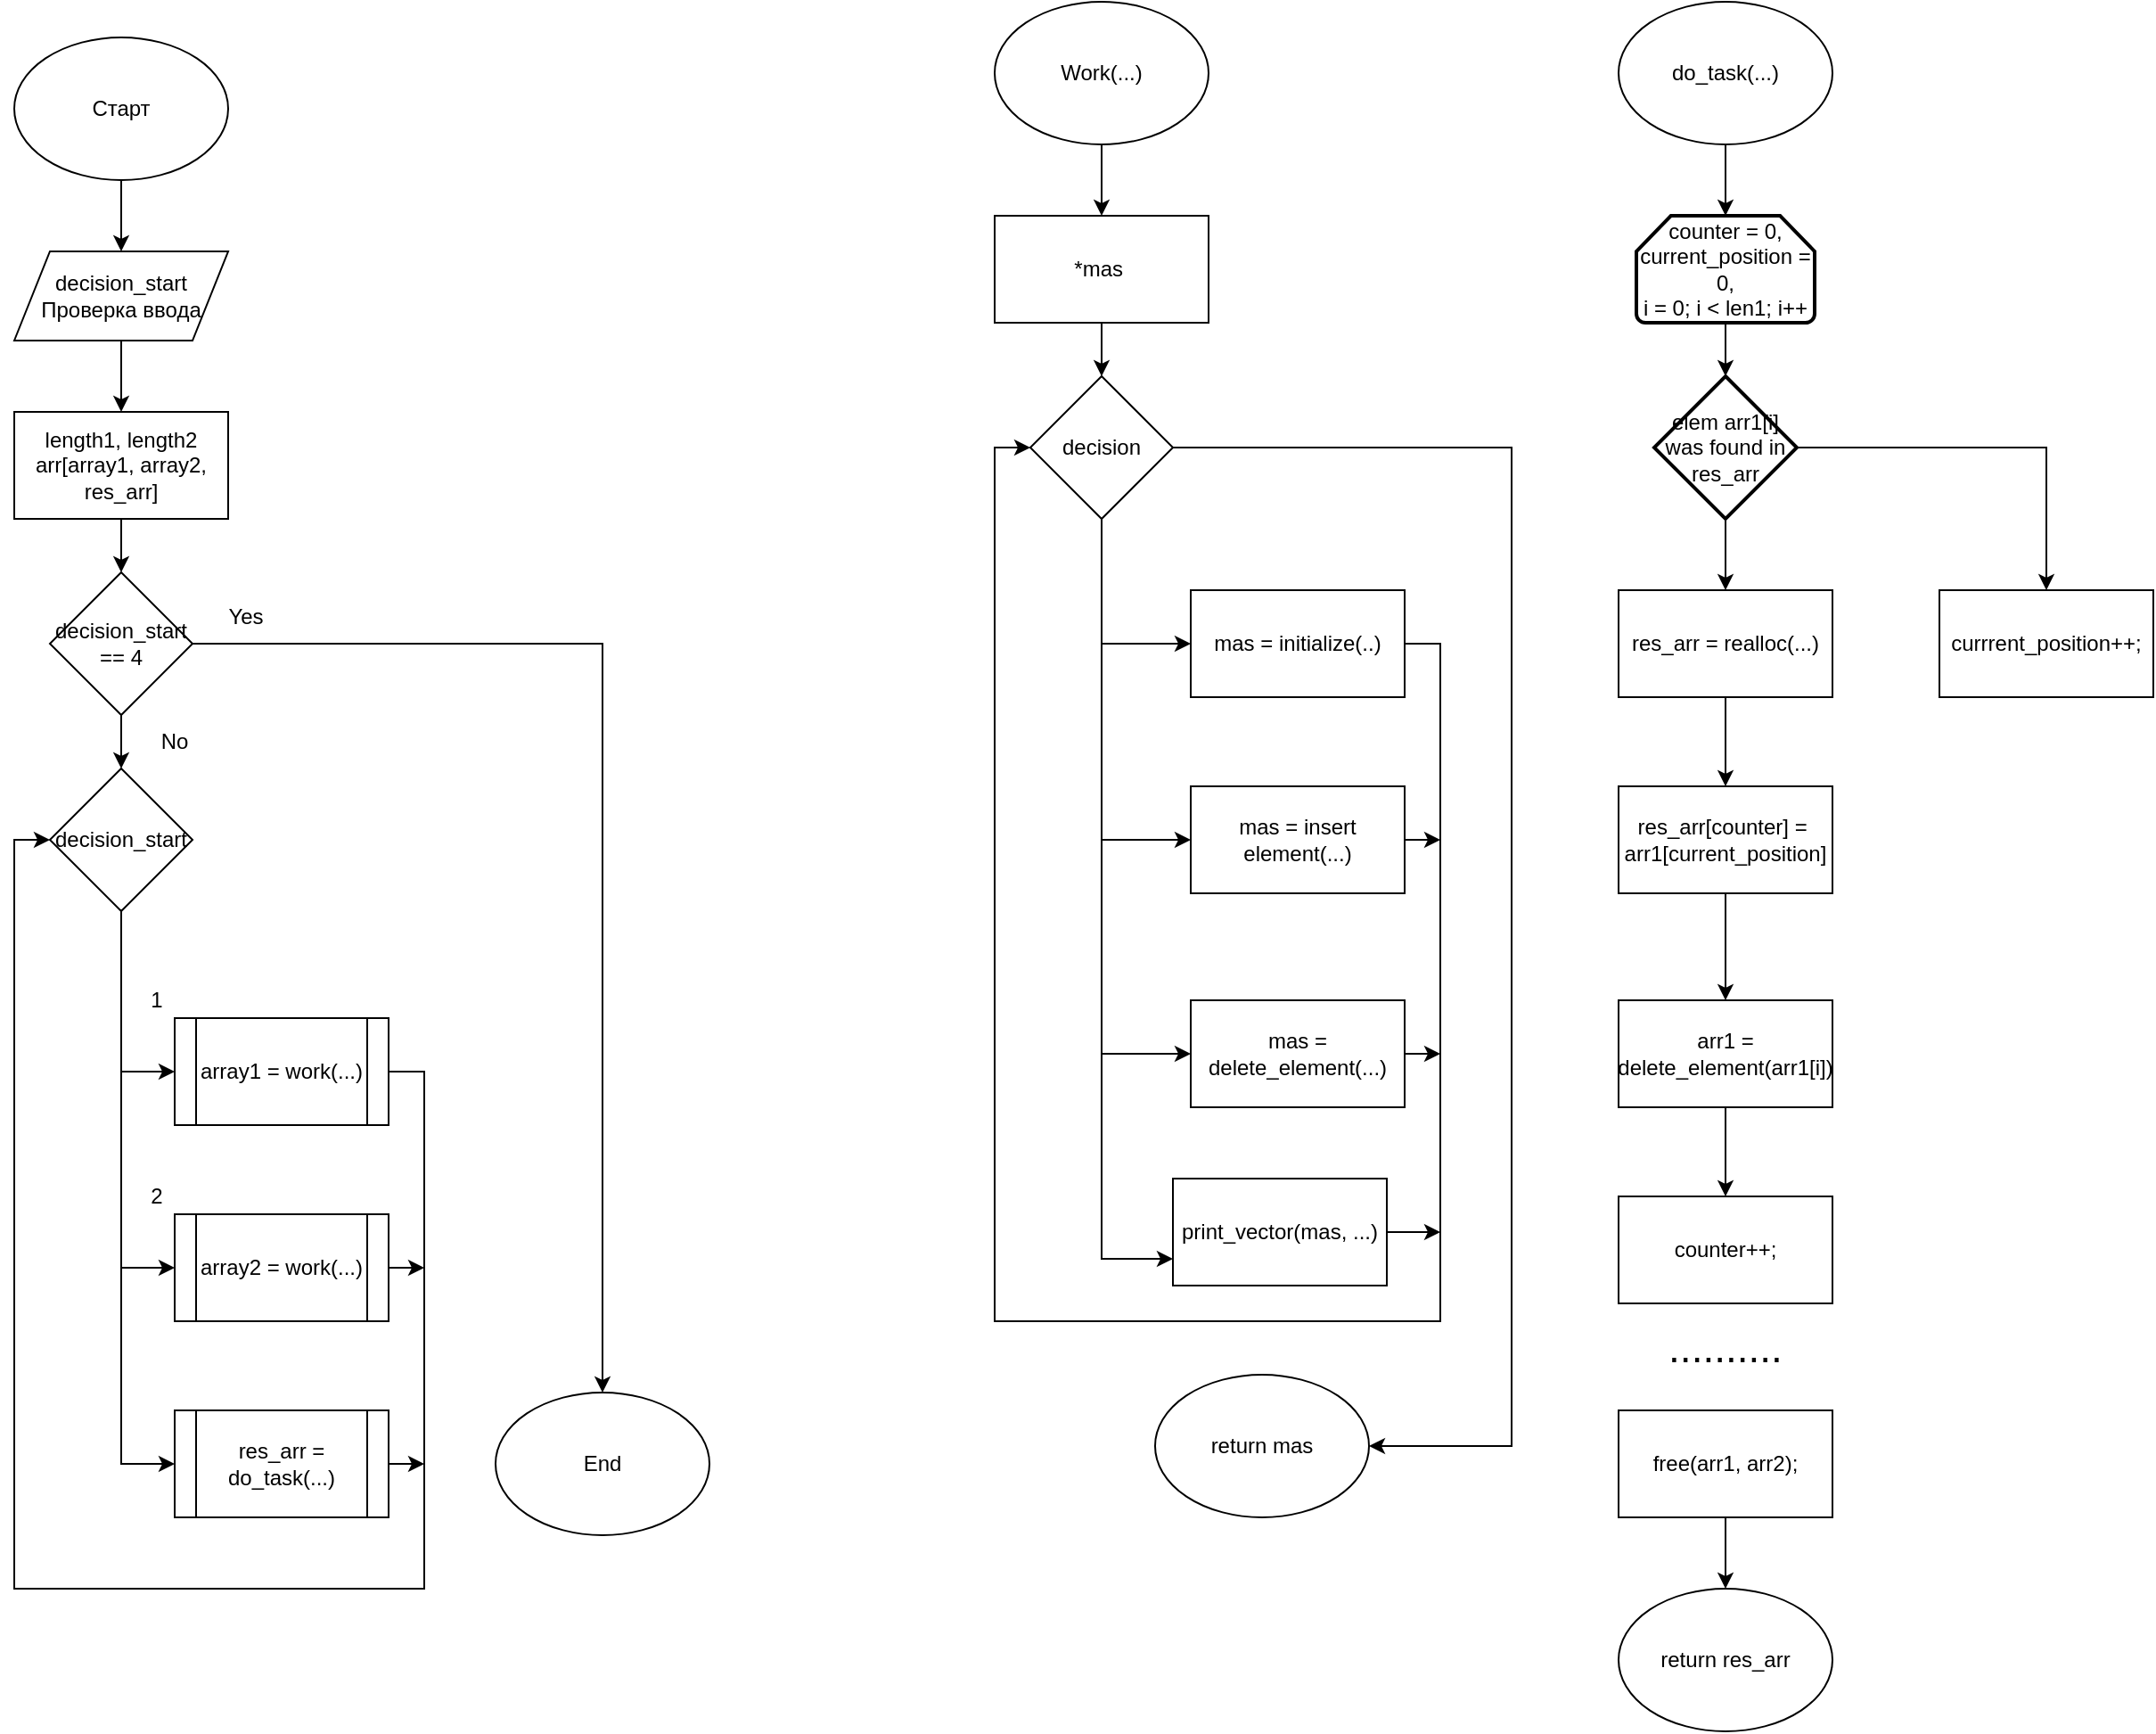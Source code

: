 <mxfile version="20.6.0" type="github">
  <diagram id="C5RBs43oDa-KdzZeNtuy" name="Page-1">
    <mxGraphModel dx="599" dy="660" grid="1" gridSize="10" guides="1" tooltips="1" connect="1" arrows="1" fold="1" page="1" pageScale="1" pageWidth="827" pageHeight="1169" math="0" shadow="0">
      <root>
        <mxCell id="WIyWlLk6GJQsqaUBKTNV-0" />
        <mxCell id="WIyWlLk6GJQsqaUBKTNV-1" parent="WIyWlLk6GJQsqaUBKTNV-0" />
        <mxCell id="dUaMAZoC3RtBpwjw6t-I-2" value="" style="edgeStyle=orthogonalEdgeStyle;rounded=0;orthogonalLoop=1;jettySize=auto;html=1;" parent="WIyWlLk6GJQsqaUBKTNV-1" source="dUaMAZoC3RtBpwjw6t-I-0" target="dUaMAZoC3RtBpwjw6t-I-1" edge="1">
          <mxGeometry relative="1" as="geometry" />
        </mxCell>
        <mxCell id="dUaMAZoC3RtBpwjw6t-I-0" value="Старт" style="ellipse;whiteSpace=wrap;html=1;" parent="WIyWlLk6GJQsqaUBKTNV-1" vertex="1">
          <mxGeometry x="30" y="30" width="120" height="80" as="geometry" />
        </mxCell>
        <mxCell id="dUaMAZoC3RtBpwjw6t-I-8" value="" style="edgeStyle=orthogonalEdgeStyle;rounded=0;orthogonalLoop=1;jettySize=auto;html=1;" parent="WIyWlLk6GJQsqaUBKTNV-1" source="dUaMAZoC3RtBpwjw6t-I-1" target="dUaMAZoC3RtBpwjw6t-I-7" edge="1">
          <mxGeometry relative="1" as="geometry" />
        </mxCell>
        <mxCell id="dUaMAZoC3RtBpwjw6t-I-1" value="decision_start&lt;br&gt;Проверка ввода" style="shape=parallelogram;perimeter=parallelogramPerimeter;whiteSpace=wrap;html=1;fixedSize=1;" parent="WIyWlLk6GJQsqaUBKTNV-1" vertex="1">
          <mxGeometry x="30" y="150" width="120" height="50" as="geometry" />
        </mxCell>
        <mxCell id="CnoShTyZxEkPXOH1vbHl-3" style="edgeStyle=orthogonalEdgeStyle;rounded=0;orthogonalLoop=1;jettySize=auto;html=1;exitX=0.5;exitY=1;exitDx=0;exitDy=0;entryX=0;entryY=0.5;entryDx=0;entryDy=0;" edge="1" parent="WIyWlLk6GJQsqaUBKTNV-1" source="dUaMAZoC3RtBpwjw6t-I-3" target="CnoShTyZxEkPXOH1vbHl-0">
          <mxGeometry relative="1" as="geometry" />
        </mxCell>
        <mxCell id="CnoShTyZxEkPXOH1vbHl-4" style="edgeStyle=orthogonalEdgeStyle;rounded=0;orthogonalLoop=1;jettySize=auto;html=1;exitX=0.5;exitY=1;exitDx=0;exitDy=0;entryX=0;entryY=0.5;entryDx=0;entryDy=0;" edge="1" parent="WIyWlLk6GJQsqaUBKTNV-1" source="dUaMAZoC3RtBpwjw6t-I-3" target="CnoShTyZxEkPXOH1vbHl-1">
          <mxGeometry relative="1" as="geometry" />
        </mxCell>
        <mxCell id="CnoShTyZxEkPXOH1vbHl-5" style="edgeStyle=orthogonalEdgeStyle;rounded=0;orthogonalLoop=1;jettySize=auto;html=1;exitX=0.5;exitY=1;exitDx=0;exitDy=0;entryX=0;entryY=0.5;entryDx=0;entryDy=0;" edge="1" parent="WIyWlLk6GJQsqaUBKTNV-1" source="dUaMAZoC3RtBpwjw6t-I-3" target="CnoShTyZxEkPXOH1vbHl-2">
          <mxGeometry relative="1" as="geometry" />
        </mxCell>
        <mxCell id="dUaMAZoC3RtBpwjw6t-I-3" value="decision_start" style="rhombus;whiteSpace=wrap;html=1;" parent="WIyWlLk6GJQsqaUBKTNV-1" vertex="1">
          <mxGeometry x="50" y="440" width="80" height="80" as="geometry" />
        </mxCell>
        <mxCell id="dUaMAZoC3RtBpwjw6t-I-32" value="" style="edgeStyle=orthogonalEdgeStyle;rounded=0;orthogonalLoop=1;jettySize=auto;html=1;" parent="WIyWlLk6GJQsqaUBKTNV-1" source="dUaMAZoC3RtBpwjw6t-I-7" target="dUaMAZoC3RtBpwjw6t-I-13" edge="1">
          <mxGeometry relative="1" as="geometry" />
        </mxCell>
        <mxCell id="dUaMAZoC3RtBpwjw6t-I-7" value="length1, length2&lt;br&gt;arr[array1, array2, res_arr]" style="rounded=0;whiteSpace=wrap;html=1;" parent="WIyWlLk6GJQsqaUBKTNV-1" vertex="1">
          <mxGeometry x="30" y="240" width="120" height="60" as="geometry" />
        </mxCell>
        <mxCell id="dUaMAZoC3RtBpwjw6t-I-28" style="edgeStyle=orthogonalEdgeStyle;rounded=0;orthogonalLoop=1;jettySize=auto;html=1;exitX=1;exitY=0.5;exitDx=0;exitDy=0;" parent="WIyWlLk6GJQsqaUBKTNV-1" source="dUaMAZoC3RtBpwjw6t-I-13" target="dUaMAZoC3RtBpwjw6t-I-23" edge="1">
          <mxGeometry relative="1" as="geometry" />
        </mxCell>
        <mxCell id="dUaMAZoC3RtBpwjw6t-I-33" value="" style="edgeStyle=orthogonalEdgeStyle;rounded=0;orthogonalLoop=1;jettySize=auto;html=1;" parent="WIyWlLk6GJQsqaUBKTNV-1" source="dUaMAZoC3RtBpwjw6t-I-13" target="dUaMAZoC3RtBpwjw6t-I-3" edge="1">
          <mxGeometry relative="1" as="geometry" />
        </mxCell>
        <mxCell id="dUaMAZoC3RtBpwjw6t-I-13" value="decision_start == 4" style="rhombus;whiteSpace=wrap;html=1;" parent="WIyWlLk6GJQsqaUBKTNV-1" vertex="1">
          <mxGeometry x="50" y="330" width="80" height="80" as="geometry" />
        </mxCell>
        <mxCell id="dUaMAZoC3RtBpwjw6t-I-23" value="End" style="ellipse;whiteSpace=wrap;html=1;" parent="WIyWlLk6GJQsqaUBKTNV-1" vertex="1">
          <mxGeometry x="300" y="790" width="120" height="80" as="geometry" />
        </mxCell>
        <mxCell id="oWPAb_pkZkKSnJByGjuv-6" value="" style="edgeStyle=orthogonalEdgeStyle;rounded=0;orthogonalLoop=1;jettySize=auto;html=1;" parent="WIyWlLk6GJQsqaUBKTNV-1" source="oWPAb_pkZkKSnJByGjuv-0" target="oWPAb_pkZkKSnJByGjuv-4" edge="1">
          <mxGeometry relative="1" as="geometry" />
        </mxCell>
        <mxCell id="oWPAb_pkZkKSnJByGjuv-0" value="Work(...)" style="ellipse;whiteSpace=wrap;html=1;" parent="WIyWlLk6GJQsqaUBKTNV-1" vertex="1">
          <mxGeometry x="580" y="10" width="120" height="80" as="geometry" />
        </mxCell>
        <mxCell id="oWPAb_pkZkKSnJByGjuv-31" style="edgeStyle=orthogonalEdgeStyle;rounded=0;orthogonalLoop=1;jettySize=auto;html=1;exitX=0.5;exitY=1;exitDx=0;exitDy=0;entryX=0;entryY=0.75;entryDx=0;entryDy=0;" parent="WIyWlLk6GJQsqaUBKTNV-1" source="oWPAb_pkZkKSnJByGjuv-1" target="oWPAb_pkZkKSnJByGjuv-11" edge="1">
          <mxGeometry relative="1" as="geometry" />
        </mxCell>
        <mxCell id="oWPAb_pkZkKSnJByGjuv-32" style="edgeStyle=orthogonalEdgeStyle;rounded=0;orthogonalLoop=1;jettySize=auto;html=1;exitX=0.5;exitY=1;exitDx=0;exitDy=0;entryX=0;entryY=0.5;entryDx=0;entryDy=0;" parent="WIyWlLk6GJQsqaUBKTNV-1" source="oWPAb_pkZkKSnJByGjuv-1" target="oWPAb_pkZkKSnJByGjuv-8" edge="1">
          <mxGeometry relative="1" as="geometry" />
        </mxCell>
        <mxCell id="oWPAb_pkZkKSnJByGjuv-33" style="edgeStyle=orthogonalEdgeStyle;rounded=0;orthogonalLoop=1;jettySize=auto;html=1;exitX=0.5;exitY=1;exitDx=0;exitDy=0;entryX=0;entryY=0.5;entryDx=0;entryDy=0;" parent="WIyWlLk6GJQsqaUBKTNV-1" source="oWPAb_pkZkKSnJByGjuv-1" target="oWPAb_pkZkKSnJByGjuv-9" edge="1">
          <mxGeometry relative="1" as="geometry" />
        </mxCell>
        <mxCell id="oWPAb_pkZkKSnJByGjuv-34" style="edgeStyle=orthogonalEdgeStyle;rounded=0;orthogonalLoop=1;jettySize=auto;html=1;exitX=0.5;exitY=1;exitDx=0;exitDy=0;entryX=0;entryY=0.5;entryDx=0;entryDy=0;" parent="WIyWlLk6GJQsqaUBKTNV-1" source="oWPAb_pkZkKSnJByGjuv-1" target="oWPAb_pkZkKSnJByGjuv-10" edge="1">
          <mxGeometry relative="1" as="geometry" />
        </mxCell>
        <mxCell id="oWPAb_pkZkKSnJByGjuv-41" style="edgeStyle=orthogonalEdgeStyle;rounded=0;orthogonalLoop=1;jettySize=auto;html=1;exitX=1;exitY=0.5;exitDx=0;exitDy=0;entryX=1;entryY=0.5;entryDx=0;entryDy=0;" parent="WIyWlLk6GJQsqaUBKTNV-1" source="oWPAb_pkZkKSnJByGjuv-1" target="oWPAb_pkZkKSnJByGjuv-12" edge="1">
          <mxGeometry relative="1" as="geometry">
            <Array as="points">
              <mxPoint x="870" y="260" />
              <mxPoint x="870" y="820" />
            </Array>
          </mxGeometry>
        </mxCell>
        <mxCell id="oWPAb_pkZkKSnJByGjuv-1" value="decision" style="rhombus;whiteSpace=wrap;html=1;" parent="WIyWlLk6GJQsqaUBKTNV-1" vertex="1">
          <mxGeometry x="600" y="220" width="80" height="80" as="geometry" />
        </mxCell>
        <mxCell id="oWPAb_pkZkKSnJByGjuv-7" value="" style="edgeStyle=orthogonalEdgeStyle;rounded=0;orthogonalLoop=1;jettySize=auto;html=1;" parent="WIyWlLk6GJQsqaUBKTNV-1" source="oWPAb_pkZkKSnJByGjuv-4" target="oWPAb_pkZkKSnJByGjuv-1" edge="1">
          <mxGeometry relative="1" as="geometry" />
        </mxCell>
        <mxCell id="oWPAb_pkZkKSnJByGjuv-4" value="*mas&amp;nbsp;" style="rounded=0;whiteSpace=wrap;html=1;" parent="WIyWlLk6GJQsqaUBKTNV-1" vertex="1">
          <mxGeometry x="580" y="130" width="120" height="60" as="geometry" />
        </mxCell>
        <mxCell id="oWPAb_pkZkKSnJByGjuv-36" style="edgeStyle=orthogonalEdgeStyle;rounded=0;orthogonalLoop=1;jettySize=auto;html=1;exitX=1;exitY=0.5;exitDx=0;exitDy=0;entryX=0;entryY=0.5;entryDx=0;entryDy=0;" parent="WIyWlLk6GJQsqaUBKTNV-1" source="oWPAb_pkZkKSnJByGjuv-8" target="oWPAb_pkZkKSnJByGjuv-1" edge="1">
          <mxGeometry relative="1" as="geometry">
            <Array as="points">
              <mxPoint x="830" y="370" />
              <mxPoint x="830" y="750" />
              <mxPoint x="580" y="750" />
              <mxPoint x="580" y="260" />
            </Array>
          </mxGeometry>
        </mxCell>
        <mxCell id="oWPAb_pkZkKSnJByGjuv-8" value="mas = initialize(..)" style="rounded=0;whiteSpace=wrap;html=1;" parent="WIyWlLk6GJQsqaUBKTNV-1" vertex="1">
          <mxGeometry x="690" y="340" width="120" height="60" as="geometry" />
        </mxCell>
        <mxCell id="oWPAb_pkZkKSnJByGjuv-38" style="edgeStyle=orthogonalEdgeStyle;rounded=0;orthogonalLoop=1;jettySize=auto;html=1;exitX=1;exitY=0.5;exitDx=0;exitDy=0;" parent="WIyWlLk6GJQsqaUBKTNV-1" source="oWPAb_pkZkKSnJByGjuv-9" edge="1">
          <mxGeometry relative="1" as="geometry">
            <mxPoint x="830" y="480" as="targetPoint" />
          </mxGeometry>
        </mxCell>
        <mxCell id="oWPAb_pkZkKSnJByGjuv-9" value="mas = insert element(...)" style="rounded=0;whiteSpace=wrap;html=1;" parent="WIyWlLk6GJQsqaUBKTNV-1" vertex="1">
          <mxGeometry x="690" y="450" width="120" height="60" as="geometry" />
        </mxCell>
        <mxCell id="oWPAb_pkZkKSnJByGjuv-39" style="edgeStyle=orthogonalEdgeStyle;rounded=0;orthogonalLoop=1;jettySize=auto;html=1;exitX=1;exitY=0.5;exitDx=0;exitDy=0;" parent="WIyWlLk6GJQsqaUBKTNV-1" source="oWPAb_pkZkKSnJByGjuv-10" edge="1">
          <mxGeometry relative="1" as="geometry">
            <mxPoint x="830" y="600" as="targetPoint" />
          </mxGeometry>
        </mxCell>
        <mxCell id="oWPAb_pkZkKSnJByGjuv-10" value="mas = delete_element(...)" style="rounded=0;whiteSpace=wrap;html=1;" parent="WIyWlLk6GJQsqaUBKTNV-1" vertex="1">
          <mxGeometry x="690" y="570" width="120" height="60" as="geometry" />
        </mxCell>
        <mxCell id="oWPAb_pkZkKSnJByGjuv-40" style="edgeStyle=orthogonalEdgeStyle;rounded=0;orthogonalLoop=1;jettySize=auto;html=1;exitX=1;exitY=0.5;exitDx=0;exitDy=0;" parent="WIyWlLk6GJQsqaUBKTNV-1" source="oWPAb_pkZkKSnJByGjuv-11" edge="1">
          <mxGeometry relative="1" as="geometry">
            <mxPoint x="830" y="700" as="targetPoint" />
          </mxGeometry>
        </mxCell>
        <mxCell id="oWPAb_pkZkKSnJByGjuv-11" value="print_vector(mas, ...)" style="rounded=0;whiteSpace=wrap;html=1;" parent="WIyWlLk6GJQsqaUBKTNV-1" vertex="1">
          <mxGeometry x="680" y="670" width="120" height="60" as="geometry" />
        </mxCell>
        <mxCell id="oWPAb_pkZkKSnJByGjuv-12" value="return mas" style="ellipse;whiteSpace=wrap;html=1;" parent="WIyWlLk6GJQsqaUBKTNV-1" vertex="1">
          <mxGeometry x="670" y="780" width="120" height="80" as="geometry" />
        </mxCell>
        <mxCell id="oWPAb_pkZkKSnJByGjuv-42" value="" style="edgeStyle=orthogonalEdgeStyle;rounded=0;orthogonalLoop=1;jettySize=auto;html=1;" parent="WIyWlLk6GJQsqaUBKTNV-1" source="oWPAb_pkZkKSnJByGjuv-14" target="oWPAb_pkZkKSnJByGjuv-17" edge="1">
          <mxGeometry relative="1" as="geometry" />
        </mxCell>
        <mxCell id="oWPAb_pkZkKSnJByGjuv-14" value="do_task(...)" style="ellipse;whiteSpace=wrap;html=1;" parent="WIyWlLk6GJQsqaUBKTNV-1" vertex="1">
          <mxGeometry x="930" y="10" width="120" height="80" as="geometry" />
        </mxCell>
        <mxCell id="oWPAb_pkZkKSnJByGjuv-19" value="" style="edgeStyle=orthogonalEdgeStyle;rounded=0;orthogonalLoop=1;jettySize=auto;html=1;" parent="WIyWlLk6GJQsqaUBKTNV-1" source="oWPAb_pkZkKSnJByGjuv-17" target="oWPAb_pkZkKSnJByGjuv-18" edge="1">
          <mxGeometry relative="1" as="geometry" />
        </mxCell>
        <mxCell id="oWPAb_pkZkKSnJByGjuv-17" value="counter = 0,&lt;br&gt;current_position = 0,&lt;br&gt;i = 0; i &amp;lt; len1; i++" style="strokeWidth=2;html=1;shape=mxgraph.flowchart.loop_limit;whiteSpace=wrap;" parent="WIyWlLk6GJQsqaUBKTNV-1" vertex="1">
          <mxGeometry x="940" y="130" width="100" height="60" as="geometry" />
        </mxCell>
        <mxCell id="oWPAb_pkZkKSnJByGjuv-43" value="" style="edgeStyle=orthogonalEdgeStyle;rounded=0;orthogonalLoop=1;jettySize=auto;html=1;" parent="WIyWlLk6GJQsqaUBKTNV-1" source="oWPAb_pkZkKSnJByGjuv-18" target="oWPAb_pkZkKSnJByGjuv-20" edge="1">
          <mxGeometry relative="1" as="geometry" />
        </mxCell>
        <mxCell id="oWPAb_pkZkKSnJByGjuv-44" style="edgeStyle=orthogonalEdgeStyle;rounded=0;orthogonalLoop=1;jettySize=auto;html=1;exitX=1;exitY=0.5;exitDx=0;exitDy=0;entryX=0.5;entryY=0;entryDx=0;entryDy=0;" parent="WIyWlLk6GJQsqaUBKTNV-1" source="oWPAb_pkZkKSnJByGjuv-18" target="oWPAb_pkZkKSnJByGjuv-25" edge="1">
          <mxGeometry relative="1" as="geometry" />
        </mxCell>
        <mxCell id="oWPAb_pkZkKSnJByGjuv-18" value="elem arr1[i]&lt;br&gt;was found in&lt;br&gt;res_arr" style="rhombus;whiteSpace=wrap;html=1;strokeWidth=2;" parent="WIyWlLk6GJQsqaUBKTNV-1" vertex="1">
          <mxGeometry x="950" y="220" width="80" height="80" as="geometry" />
        </mxCell>
        <mxCell id="oWPAb_pkZkKSnJByGjuv-45" value="" style="edgeStyle=orthogonalEdgeStyle;rounded=0;orthogonalLoop=1;jettySize=auto;html=1;" parent="WIyWlLk6GJQsqaUBKTNV-1" source="oWPAb_pkZkKSnJByGjuv-20" target="oWPAb_pkZkKSnJByGjuv-21" edge="1">
          <mxGeometry relative="1" as="geometry" />
        </mxCell>
        <mxCell id="oWPAb_pkZkKSnJByGjuv-20" value="res_arr = realloc(...)" style="rounded=0;whiteSpace=wrap;html=1;" parent="WIyWlLk6GJQsqaUBKTNV-1" vertex="1">
          <mxGeometry x="930" y="340" width="120" height="60" as="geometry" />
        </mxCell>
        <mxCell id="oWPAb_pkZkKSnJByGjuv-46" value="" style="edgeStyle=orthogonalEdgeStyle;rounded=0;orthogonalLoop=1;jettySize=auto;html=1;" parent="WIyWlLk6GJQsqaUBKTNV-1" source="oWPAb_pkZkKSnJByGjuv-21" target="oWPAb_pkZkKSnJByGjuv-22" edge="1">
          <mxGeometry relative="1" as="geometry" />
        </mxCell>
        <mxCell id="oWPAb_pkZkKSnJByGjuv-21" value="res_arr[counter] =&amp;nbsp;&lt;br&gt;arr1[current_position]" style="rounded=0;whiteSpace=wrap;html=1;" parent="WIyWlLk6GJQsqaUBKTNV-1" vertex="1">
          <mxGeometry x="930" y="450" width="120" height="60" as="geometry" />
        </mxCell>
        <mxCell id="oWPAb_pkZkKSnJByGjuv-24" value="" style="edgeStyle=orthogonalEdgeStyle;rounded=0;orthogonalLoop=1;jettySize=auto;html=1;" parent="WIyWlLk6GJQsqaUBKTNV-1" source="oWPAb_pkZkKSnJByGjuv-22" target="oWPAb_pkZkKSnJByGjuv-23" edge="1">
          <mxGeometry relative="1" as="geometry" />
        </mxCell>
        <mxCell id="oWPAb_pkZkKSnJByGjuv-22" value="arr1 = delete_element(arr1[i])" style="rounded=0;whiteSpace=wrap;html=1;" parent="WIyWlLk6GJQsqaUBKTNV-1" vertex="1">
          <mxGeometry x="930" y="570" width="120" height="60" as="geometry" />
        </mxCell>
        <mxCell id="oWPAb_pkZkKSnJByGjuv-23" value="counter++;" style="whiteSpace=wrap;html=1;rounded=0;" parent="WIyWlLk6GJQsqaUBKTNV-1" vertex="1">
          <mxGeometry x="930" y="680" width="120" height="60" as="geometry" />
        </mxCell>
        <mxCell id="oWPAb_pkZkKSnJByGjuv-25" value="currrent_position++;" style="rounded=0;whiteSpace=wrap;html=1;" parent="WIyWlLk6GJQsqaUBKTNV-1" vertex="1">
          <mxGeometry x="1110" y="340" width="120" height="60" as="geometry" />
        </mxCell>
        <mxCell id="oWPAb_pkZkKSnJByGjuv-47" value="" style="edgeStyle=orthogonalEdgeStyle;rounded=0;orthogonalLoop=1;jettySize=auto;html=1;" parent="WIyWlLk6GJQsqaUBKTNV-1" source="oWPAb_pkZkKSnJByGjuv-26" target="oWPAb_pkZkKSnJByGjuv-29" edge="1">
          <mxGeometry relative="1" as="geometry" />
        </mxCell>
        <mxCell id="oWPAb_pkZkKSnJByGjuv-26" value="free(arr1, arr2);" style="rounded=0;whiteSpace=wrap;html=1;" parent="WIyWlLk6GJQsqaUBKTNV-1" vertex="1">
          <mxGeometry x="930" y="800" width="120" height="60" as="geometry" />
        </mxCell>
        <mxCell id="oWPAb_pkZkKSnJByGjuv-29" value="return res_arr" style="ellipse;whiteSpace=wrap;html=1;" parent="WIyWlLk6GJQsqaUBKTNV-1" vertex="1">
          <mxGeometry x="930" y="900" width="120" height="80" as="geometry" />
        </mxCell>
        <mxCell id="oWPAb_pkZkKSnJByGjuv-49" value="&lt;font style=&quot;font-size: 23px;&quot;&gt;..........&lt;/font&gt;" style="text;html=1;strokeColor=none;fillColor=none;align=center;verticalAlign=middle;whiteSpace=wrap;rounded=0;strokeWidth=5;" parent="WIyWlLk6GJQsqaUBKTNV-1" vertex="1">
          <mxGeometry x="960" y="750" width="60" height="30" as="geometry" />
        </mxCell>
        <mxCell id="CnoShTyZxEkPXOH1vbHl-6" style="edgeStyle=orthogonalEdgeStyle;rounded=0;orthogonalLoop=1;jettySize=auto;html=1;exitX=1;exitY=0.5;exitDx=0;exitDy=0;entryX=0;entryY=0.5;entryDx=0;entryDy=0;" edge="1" parent="WIyWlLk6GJQsqaUBKTNV-1" source="CnoShTyZxEkPXOH1vbHl-0" target="dUaMAZoC3RtBpwjw6t-I-3">
          <mxGeometry relative="1" as="geometry">
            <Array as="points">
              <mxPoint x="260" y="610" />
              <mxPoint x="260" y="900" />
              <mxPoint x="30" y="900" />
              <mxPoint x="30" y="480" />
            </Array>
          </mxGeometry>
        </mxCell>
        <mxCell id="CnoShTyZxEkPXOH1vbHl-0" value="array1 = work(...)" style="shape=process;whiteSpace=wrap;html=1;backgroundOutline=1;" vertex="1" parent="WIyWlLk6GJQsqaUBKTNV-1">
          <mxGeometry x="120" y="580" width="120" height="60" as="geometry" />
        </mxCell>
        <mxCell id="CnoShTyZxEkPXOH1vbHl-7" style="edgeStyle=orthogonalEdgeStyle;rounded=0;orthogonalLoop=1;jettySize=auto;html=1;exitX=1;exitY=0.5;exitDx=0;exitDy=0;" edge="1" parent="WIyWlLk6GJQsqaUBKTNV-1" source="CnoShTyZxEkPXOH1vbHl-1">
          <mxGeometry relative="1" as="geometry">
            <mxPoint x="260" y="720" as="targetPoint" />
          </mxGeometry>
        </mxCell>
        <mxCell id="CnoShTyZxEkPXOH1vbHl-1" value="array2 = work(...)" style="shape=process;whiteSpace=wrap;html=1;backgroundOutline=1;" vertex="1" parent="WIyWlLk6GJQsqaUBKTNV-1">
          <mxGeometry x="120" y="690" width="120" height="60" as="geometry" />
        </mxCell>
        <mxCell id="CnoShTyZxEkPXOH1vbHl-8" style="edgeStyle=orthogonalEdgeStyle;rounded=0;orthogonalLoop=1;jettySize=auto;html=1;exitX=1;exitY=0.5;exitDx=0;exitDy=0;" edge="1" parent="WIyWlLk6GJQsqaUBKTNV-1" source="CnoShTyZxEkPXOH1vbHl-2">
          <mxGeometry relative="1" as="geometry">
            <mxPoint x="260" y="830.588" as="targetPoint" />
          </mxGeometry>
        </mxCell>
        <mxCell id="CnoShTyZxEkPXOH1vbHl-2" value="res_arr = do_task(...)" style="shape=process;whiteSpace=wrap;html=1;backgroundOutline=1;" vertex="1" parent="WIyWlLk6GJQsqaUBKTNV-1">
          <mxGeometry x="120" y="800" width="120" height="60" as="geometry" />
        </mxCell>
        <mxCell id="CnoShTyZxEkPXOH1vbHl-9" value="Yes" style="text;html=1;strokeColor=none;fillColor=none;align=center;verticalAlign=middle;whiteSpace=wrap;rounded=0;" vertex="1" parent="WIyWlLk6GJQsqaUBKTNV-1">
          <mxGeometry x="130" y="340" width="60" height="30" as="geometry" />
        </mxCell>
        <mxCell id="CnoShTyZxEkPXOH1vbHl-10" value="No" style="text;html=1;strokeColor=none;fillColor=none;align=center;verticalAlign=middle;whiteSpace=wrap;rounded=0;" vertex="1" parent="WIyWlLk6GJQsqaUBKTNV-1">
          <mxGeometry x="90" y="410" width="60" height="30" as="geometry" />
        </mxCell>
        <mxCell id="CnoShTyZxEkPXOH1vbHl-11" value="1" style="text;html=1;strokeColor=none;fillColor=none;align=center;verticalAlign=middle;whiteSpace=wrap;rounded=0;" vertex="1" parent="WIyWlLk6GJQsqaUBKTNV-1">
          <mxGeometry x="90" y="559" width="40" height="21" as="geometry" />
        </mxCell>
        <mxCell id="CnoShTyZxEkPXOH1vbHl-12" value="2" style="text;html=1;strokeColor=none;fillColor=none;align=center;verticalAlign=middle;whiteSpace=wrap;rounded=0;" vertex="1" parent="WIyWlLk6GJQsqaUBKTNV-1">
          <mxGeometry x="90" y="669" width="40" height="21" as="geometry" />
        </mxCell>
      </root>
    </mxGraphModel>
  </diagram>
</mxfile>

